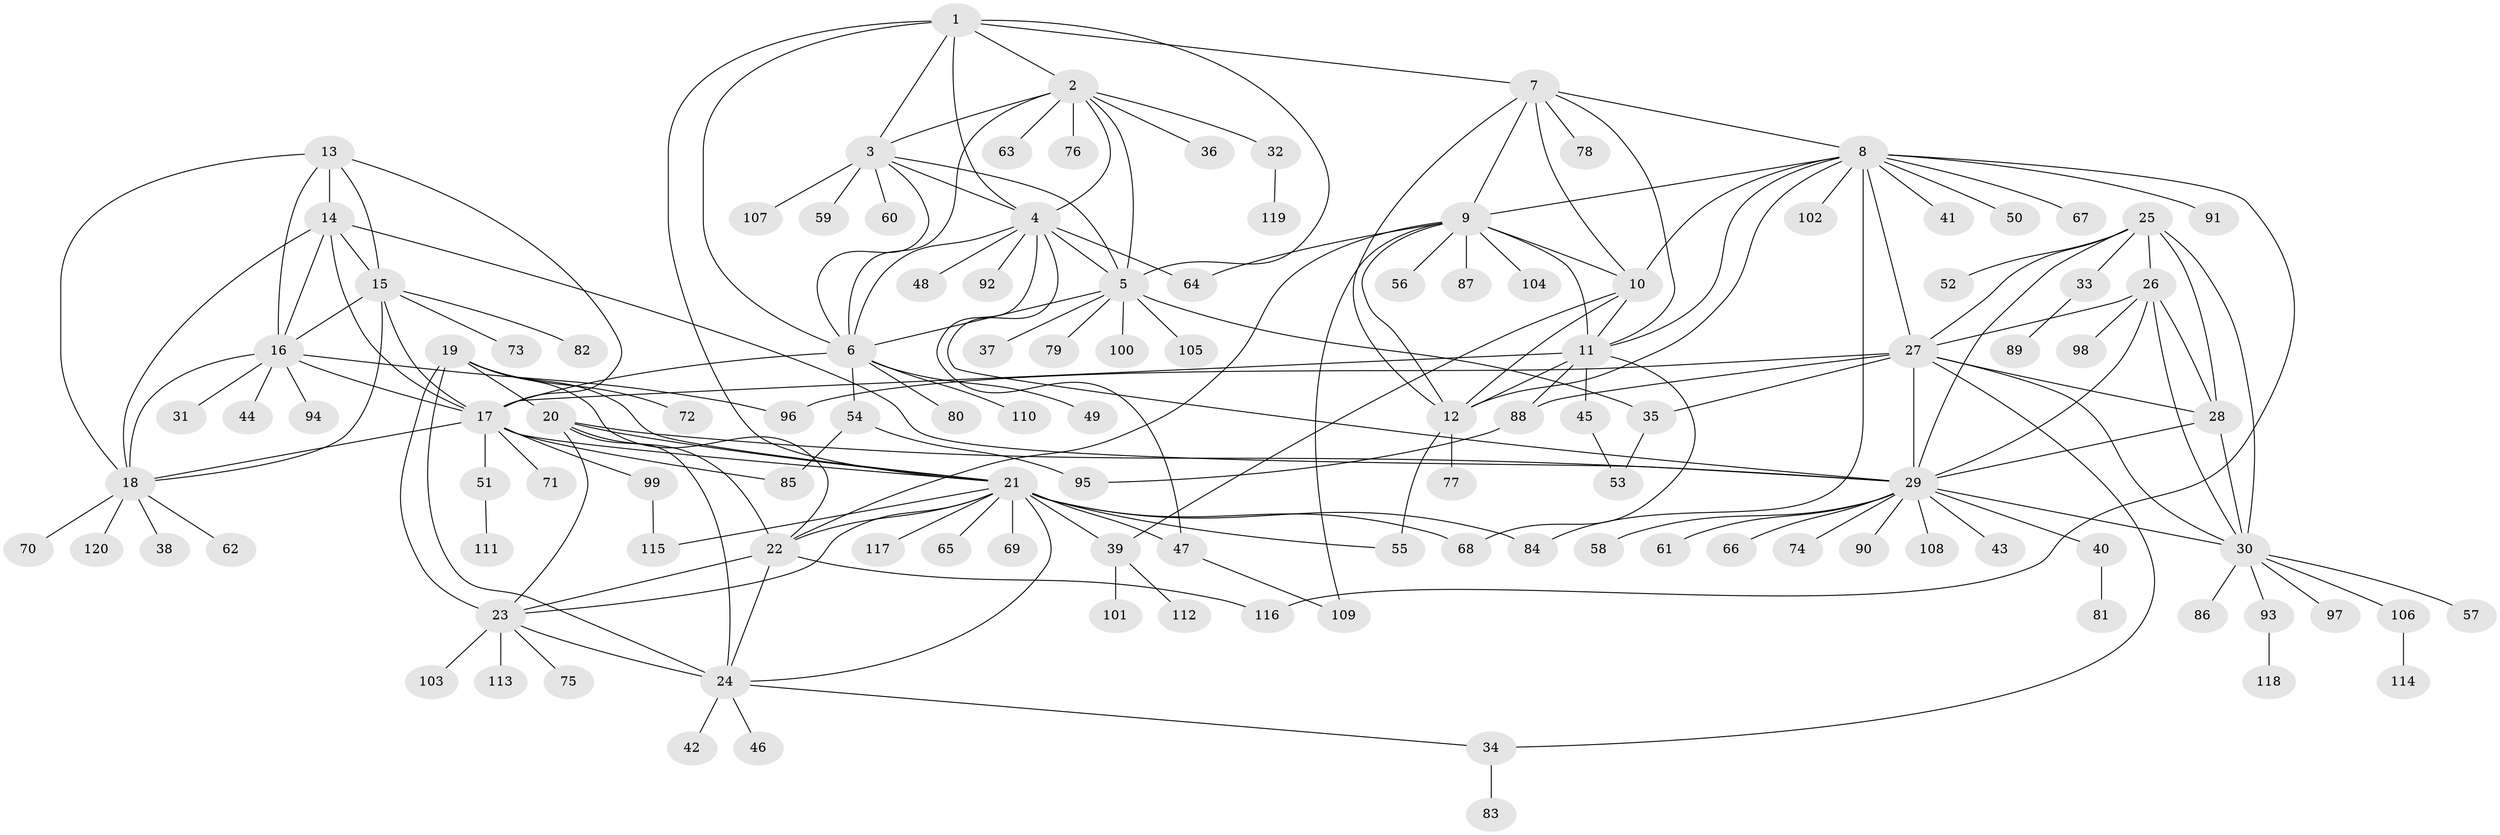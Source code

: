 // coarse degree distribution, {7: 0.011904761904761904, 11: 0.03571428571428571, 6: 0.023809523809523808, 3: 0.047619047619047616, 12: 0.023809523809523808, 4: 0.011904761904761904, 9: 0.011904761904761904, 14: 0.011904761904761904, 1: 0.7142857142857143, 2: 0.08333333333333333, 8: 0.011904761904761904, 15: 0.011904761904761904}
// Generated by graph-tools (version 1.1) at 2025/58/03/04/25 21:58:41]
// undirected, 120 vertices, 191 edges
graph export_dot {
graph [start="1"]
  node [color=gray90,style=filled];
  1;
  2;
  3;
  4;
  5;
  6;
  7;
  8;
  9;
  10;
  11;
  12;
  13;
  14;
  15;
  16;
  17;
  18;
  19;
  20;
  21;
  22;
  23;
  24;
  25;
  26;
  27;
  28;
  29;
  30;
  31;
  32;
  33;
  34;
  35;
  36;
  37;
  38;
  39;
  40;
  41;
  42;
  43;
  44;
  45;
  46;
  47;
  48;
  49;
  50;
  51;
  52;
  53;
  54;
  55;
  56;
  57;
  58;
  59;
  60;
  61;
  62;
  63;
  64;
  65;
  66;
  67;
  68;
  69;
  70;
  71;
  72;
  73;
  74;
  75;
  76;
  77;
  78;
  79;
  80;
  81;
  82;
  83;
  84;
  85;
  86;
  87;
  88;
  89;
  90;
  91;
  92;
  93;
  94;
  95;
  96;
  97;
  98;
  99;
  100;
  101;
  102;
  103;
  104;
  105;
  106;
  107;
  108;
  109;
  110;
  111;
  112;
  113;
  114;
  115;
  116;
  117;
  118;
  119;
  120;
  1 -- 2;
  1 -- 3;
  1 -- 4;
  1 -- 5;
  1 -- 6;
  1 -- 7;
  1 -- 21;
  2 -- 3;
  2 -- 4;
  2 -- 5;
  2 -- 6;
  2 -- 32;
  2 -- 36;
  2 -- 63;
  2 -- 76;
  3 -- 4;
  3 -- 5;
  3 -- 6;
  3 -- 59;
  3 -- 60;
  3 -- 107;
  4 -- 5;
  4 -- 6;
  4 -- 29;
  4 -- 47;
  4 -- 48;
  4 -- 64;
  4 -- 92;
  5 -- 6;
  5 -- 35;
  5 -- 37;
  5 -- 79;
  5 -- 100;
  5 -- 105;
  6 -- 17;
  6 -- 49;
  6 -- 54;
  6 -- 80;
  6 -- 110;
  7 -- 8;
  7 -- 9;
  7 -- 10;
  7 -- 11;
  7 -- 12;
  7 -- 78;
  8 -- 9;
  8 -- 10;
  8 -- 11;
  8 -- 12;
  8 -- 27;
  8 -- 41;
  8 -- 50;
  8 -- 67;
  8 -- 84;
  8 -- 91;
  8 -- 102;
  8 -- 116;
  9 -- 10;
  9 -- 11;
  9 -- 12;
  9 -- 22;
  9 -- 56;
  9 -- 64;
  9 -- 87;
  9 -- 104;
  9 -- 109;
  10 -- 11;
  10 -- 12;
  10 -- 39;
  11 -- 12;
  11 -- 17;
  11 -- 45;
  11 -- 68;
  11 -- 88;
  12 -- 55;
  12 -- 77;
  13 -- 14;
  13 -- 15;
  13 -- 16;
  13 -- 17;
  13 -- 18;
  14 -- 15;
  14 -- 16;
  14 -- 17;
  14 -- 18;
  14 -- 29;
  15 -- 16;
  15 -- 17;
  15 -- 18;
  15 -- 73;
  15 -- 82;
  16 -- 17;
  16 -- 18;
  16 -- 31;
  16 -- 44;
  16 -- 94;
  16 -- 96;
  17 -- 18;
  17 -- 21;
  17 -- 51;
  17 -- 71;
  17 -- 85;
  17 -- 99;
  18 -- 38;
  18 -- 62;
  18 -- 70;
  18 -- 120;
  19 -- 20;
  19 -- 21;
  19 -- 22;
  19 -- 23;
  19 -- 24;
  19 -- 72;
  20 -- 21;
  20 -- 22;
  20 -- 23;
  20 -- 24;
  20 -- 29;
  21 -- 22;
  21 -- 23;
  21 -- 24;
  21 -- 39;
  21 -- 47;
  21 -- 55;
  21 -- 65;
  21 -- 68;
  21 -- 69;
  21 -- 84;
  21 -- 115;
  21 -- 117;
  22 -- 23;
  22 -- 24;
  22 -- 116;
  23 -- 24;
  23 -- 75;
  23 -- 103;
  23 -- 113;
  24 -- 34;
  24 -- 42;
  24 -- 46;
  25 -- 26;
  25 -- 27;
  25 -- 28;
  25 -- 29;
  25 -- 30;
  25 -- 33;
  25 -- 52;
  26 -- 27;
  26 -- 28;
  26 -- 29;
  26 -- 30;
  26 -- 98;
  27 -- 28;
  27 -- 29;
  27 -- 30;
  27 -- 34;
  27 -- 35;
  27 -- 88;
  27 -- 96;
  28 -- 29;
  28 -- 30;
  29 -- 30;
  29 -- 40;
  29 -- 43;
  29 -- 58;
  29 -- 61;
  29 -- 66;
  29 -- 74;
  29 -- 90;
  29 -- 108;
  30 -- 57;
  30 -- 86;
  30 -- 93;
  30 -- 97;
  30 -- 106;
  32 -- 119;
  33 -- 89;
  34 -- 83;
  35 -- 53;
  39 -- 101;
  39 -- 112;
  40 -- 81;
  45 -- 53;
  47 -- 109;
  51 -- 111;
  54 -- 85;
  54 -- 95;
  88 -- 95;
  93 -- 118;
  99 -- 115;
  106 -- 114;
}
